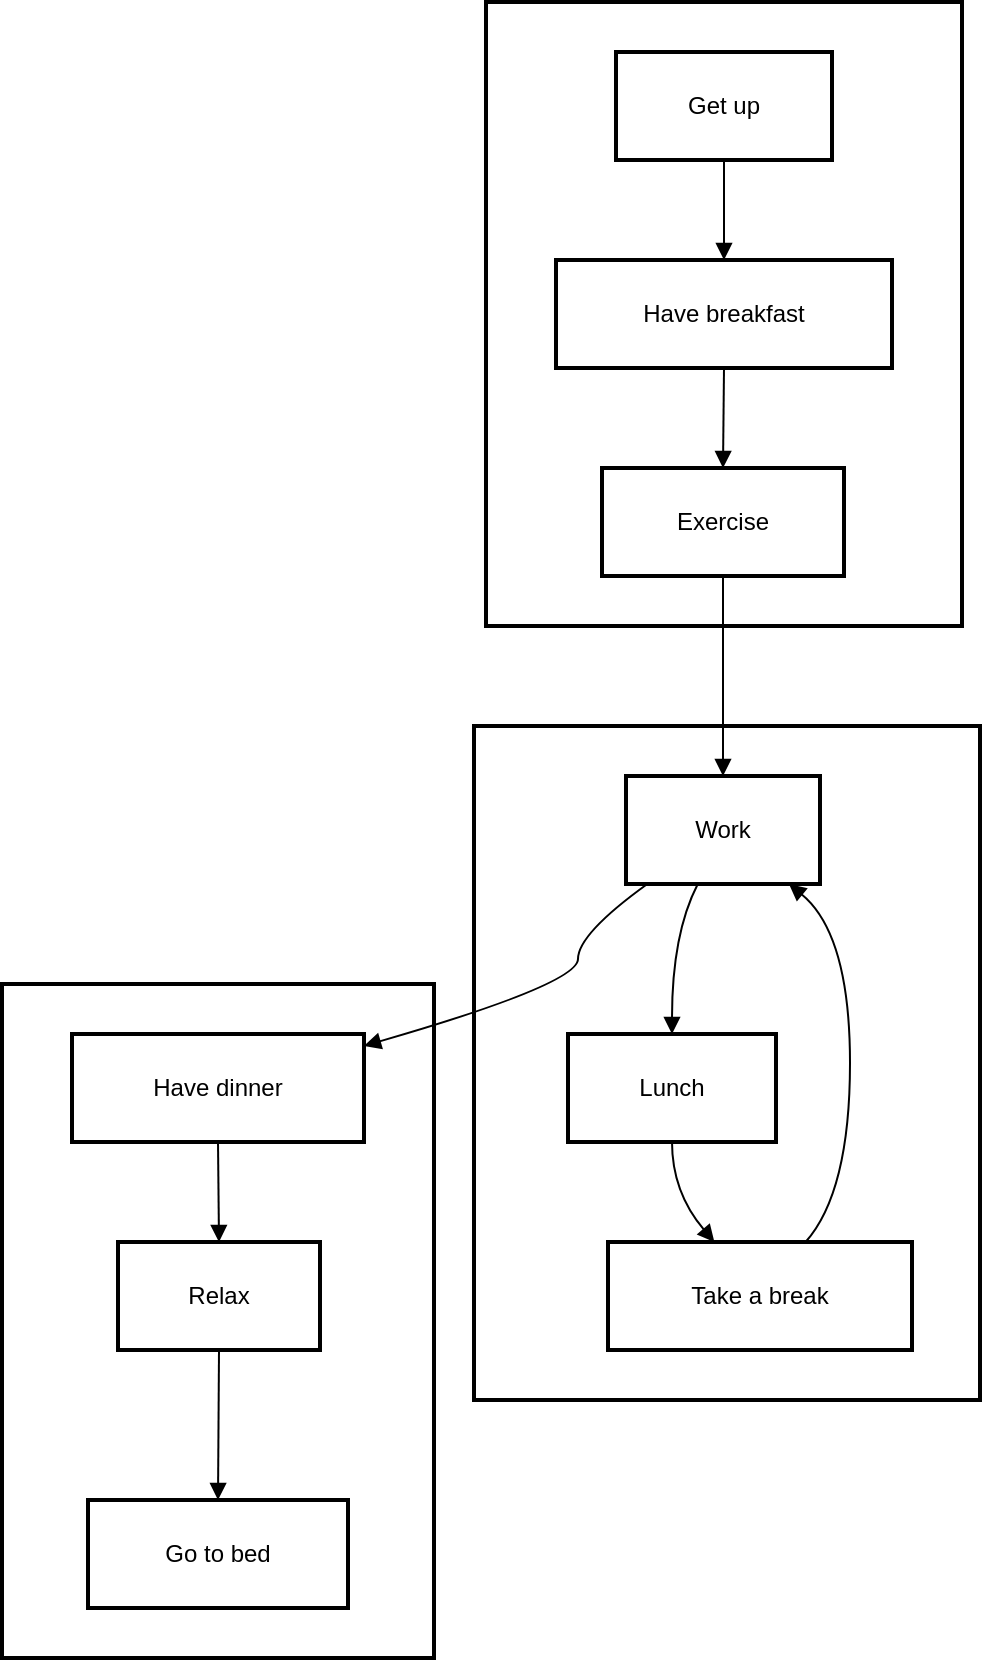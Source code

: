 <mxfile version="26.1.1">
  <diagram name="Page-1" id="YlSB7ZV2Gtr3GNYl49-X">
    <mxGraphModel>
      <root>
        <mxCell id="0" />
        <mxCell id="1" parent="0" />
        <mxCell id="2" value="Evening" style="whiteSpace=wrap;strokeWidth=2;" vertex="1" parent="1">
          <mxGeometry x="8" y="499" width="216" height="337" as="geometry" />
        </mxCell>
        <mxCell id="3" value="Daytime" style="whiteSpace=wrap;strokeWidth=2;" vertex="1" parent="1">
          <mxGeometry x="244" y="370" width="253" height="337" as="geometry" />
        </mxCell>
        <mxCell id="4" value="Morning" style="whiteSpace=wrap;strokeWidth=2;" vertex="1" parent="1">
          <mxGeometry x="250" y="8" width="238" height="312" as="geometry" />
        </mxCell>
        <mxCell id="5" value="Get up" style="whiteSpace=wrap;strokeWidth=2;" vertex="1" parent="1">
          <mxGeometry x="315" y="33" width="108" height="54" as="geometry" />
        </mxCell>
        <mxCell id="6" value="Have breakfast" style="whiteSpace=wrap;strokeWidth=2;" vertex="1" parent="1">
          <mxGeometry x="285" y="137" width="168" height="54" as="geometry" />
        </mxCell>
        <mxCell id="7" value="Exercise" style="whiteSpace=wrap;strokeWidth=2;" vertex="1" parent="1">
          <mxGeometry x="308" y="241" width="121" height="54" as="geometry" />
        </mxCell>
        <mxCell id="8" value="Work" style="whiteSpace=wrap;strokeWidth=2;" vertex="1" parent="1">
          <mxGeometry x="320" y="395" width="97" height="54" as="geometry" />
        </mxCell>
        <mxCell id="9" value="Lunch" style="whiteSpace=wrap;strokeWidth=2;" vertex="1" parent="1">
          <mxGeometry x="291" y="524" width="104" height="54" as="geometry" />
        </mxCell>
        <mxCell id="10" value="Take a break" style="whiteSpace=wrap;strokeWidth=2;" vertex="1" parent="1">
          <mxGeometry x="311" y="628" width="152" height="54" as="geometry" />
        </mxCell>
        <mxCell id="11" value="Have dinner" style="whiteSpace=wrap;strokeWidth=2;" vertex="1" parent="1">
          <mxGeometry x="43" y="524" width="146" height="54" as="geometry" />
        </mxCell>
        <mxCell id="12" value="Relax" style="whiteSpace=wrap;strokeWidth=2;" vertex="1" parent="1">
          <mxGeometry x="66" y="628" width="101" height="54" as="geometry" />
        </mxCell>
        <mxCell id="13" value="Go to bed" style="whiteSpace=wrap;strokeWidth=2;" vertex="1" parent="1">
          <mxGeometry x="51" y="757" width="130" height="54" as="geometry" />
        </mxCell>
        <mxCell id="14" value="" style="curved=1;startArrow=none;endArrow=block;exitX=0.5;exitY=1;entryX=0.5;entryY=0;" edge="1" parent="1" source="5" target="6">
          <mxGeometry relative="1" as="geometry">
            <Array as="points" />
          </mxGeometry>
        </mxCell>
        <mxCell id="15" value="" style="curved=1;startArrow=none;endArrow=block;exitX=0.5;exitY=1;entryX=0.5;entryY=0;" edge="1" parent="1" source="6" target="7">
          <mxGeometry relative="1" as="geometry">
            <Array as="points" />
          </mxGeometry>
        </mxCell>
        <mxCell id="16" value="" style="curved=1;startArrow=none;endArrow=block;exitX=0.5;exitY=1;entryX=0.5;entryY=0;" edge="1" parent="1" source="7" target="8">
          <mxGeometry relative="1" as="geometry">
            <Array as="points" />
          </mxGeometry>
        </mxCell>
        <mxCell id="17" value="" style="curved=1;startArrow=none;endArrow=block;exitX=0.37;exitY=1;entryX=0.5;entryY=0;" edge="1" parent="1" source="8" target="9">
          <mxGeometry relative="1" as="geometry">
            <Array as="points">
              <mxPoint x="343" y="474" />
            </Array>
          </mxGeometry>
        </mxCell>
        <mxCell id="18" value="" style="curved=1;startArrow=none;endArrow=block;exitX=0.5;exitY=1;entryX=0.35;entryY=0;" edge="1" parent="1" source="9" target="10">
          <mxGeometry relative="1" as="geometry">
            <Array as="points">
              <mxPoint x="343" y="603" />
            </Array>
          </mxGeometry>
        </mxCell>
        <mxCell id="19" value="" style="curved=1;startArrow=none;endArrow=block;exitX=0.65;exitY=0;entryX=0.84;entryY=1;" edge="1" parent="1" source="10" target="8">
          <mxGeometry relative="1" as="geometry">
            <Array as="points">
              <mxPoint x="432" y="603" />
              <mxPoint x="432" y="474" />
            </Array>
          </mxGeometry>
        </mxCell>
        <mxCell id="20" value="" style="curved=1;startArrow=none;endArrow=block;exitX=0.11;exitY=1;entryX=1;entryY=0.11;" edge="1" parent="1" source="8" target="11">
          <mxGeometry relative="1" as="geometry">
            <Array as="points">
              <mxPoint x="296" y="474" />
              <mxPoint x="296" y="499" />
            </Array>
          </mxGeometry>
        </mxCell>
        <mxCell id="21" value="" style="curved=1;startArrow=none;endArrow=block;exitX=0.5;exitY=1;entryX=0.5;entryY=0;" edge="1" parent="1" source="11" target="12">
          <mxGeometry relative="1" as="geometry">
            <Array as="points" />
          </mxGeometry>
        </mxCell>
        <mxCell id="22" value="" style="curved=1;startArrow=none;endArrow=block;exitX=0.5;exitY=1;entryX=0.5;entryY=0;" edge="1" parent="1" source="12" target="13">
          <mxGeometry relative="1" as="geometry">
            <Array as="points" />
          </mxGeometry>
        </mxCell>
      </root>
    </mxGraphModel>
  </diagram>
</mxfile>
